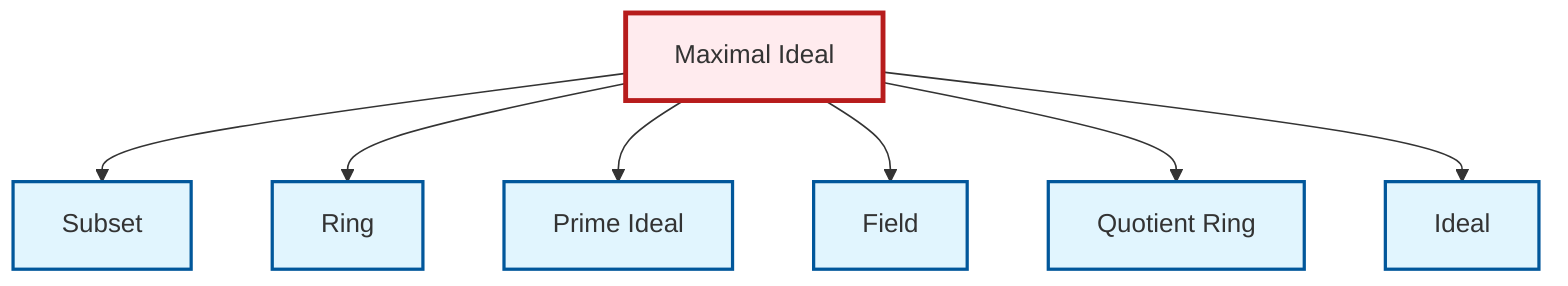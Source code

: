 graph TD
    classDef definition fill:#e1f5fe,stroke:#01579b,stroke-width:2px
    classDef theorem fill:#f3e5f5,stroke:#4a148c,stroke-width:2px
    classDef axiom fill:#fff3e0,stroke:#e65100,stroke-width:2px
    classDef example fill:#e8f5e9,stroke:#1b5e20,stroke-width:2px
    classDef current fill:#ffebee,stroke:#b71c1c,stroke-width:3px
    def-subset["Subset"]:::definition
    def-field["Field"]:::definition
    def-ring["Ring"]:::definition
    def-maximal-ideal["Maximal Ideal"]:::definition
    def-ideal["Ideal"]:::definition
    def-quotient-ring["Quotient Ring"]:::definition
    def-prime-ideal["Prime Ideal"]:::definition
    def-maximal-ideal --> def-subset
    def-maximal-ideal --> def-ring
    def-maximal-ideal --> def-prime-ideal
    def-maximal-ideal --> def-field
    def-maximal-ideal --> def-quotient-ring
    def-maximal-ideal --> def-ideal
    class def-maximal-ideal current